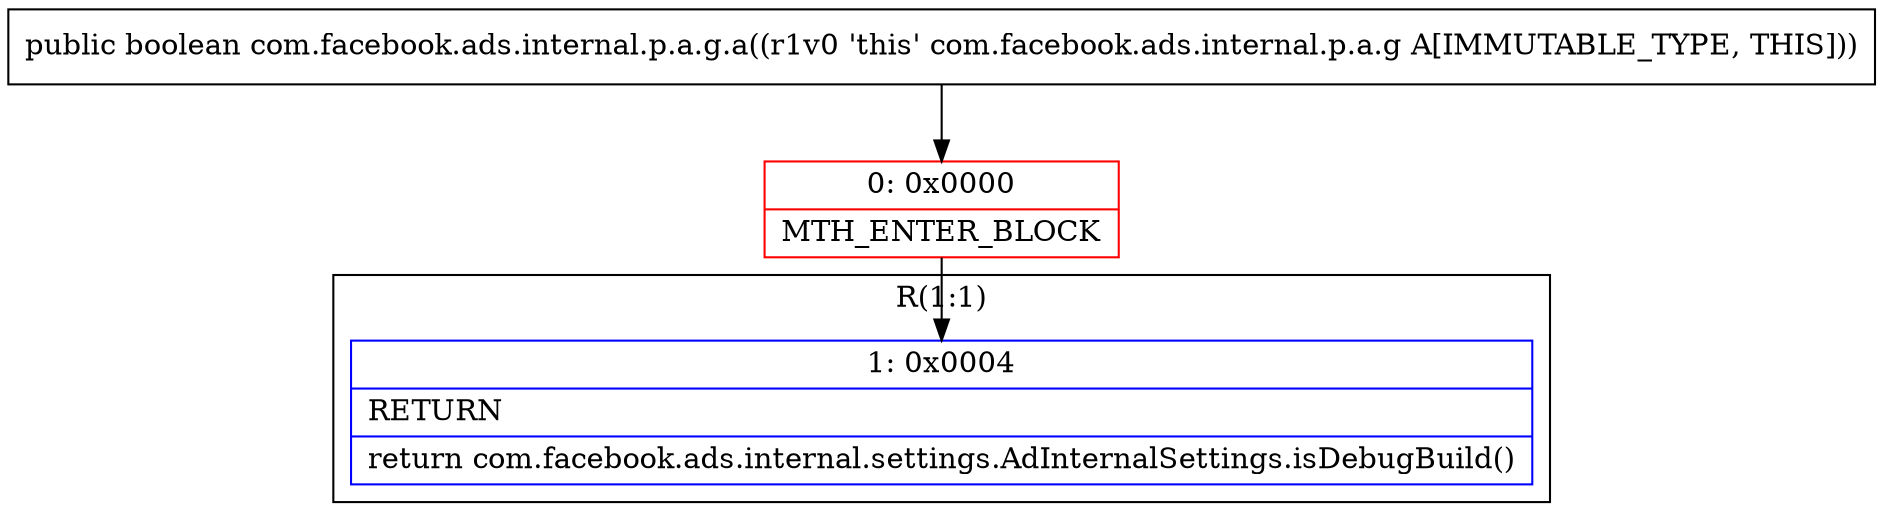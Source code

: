 digraph "CFG forcom.facebook.ads.internal.p.a.g.a()Z" {
subgraph cluster_Region_581610097 {
label = "R(1:1)";
node [shape=record,color=blue];
Node_1 [shape=record,label="{1\:\ 0x0004|RETURN\l|return com.facebook.ads.internal.settings.AdInternalSettings.isDebugBuild()\l}"];
}
Node_0 [shape=record,color=red,label="{0\:\ 0x0000|MTH_ENTER_BLOCK\l}"];
MethodNode[shape=record,label="{public boolean com.facebook.ads.internal.p.a.g.a((r1v0 'this' com.facebook.ads.internal.p.a.g A[IMMUTABLE_TYPE, THIS])) }"];
MethodNode -> Node_0;
Node_0 -> Node_1;
}

